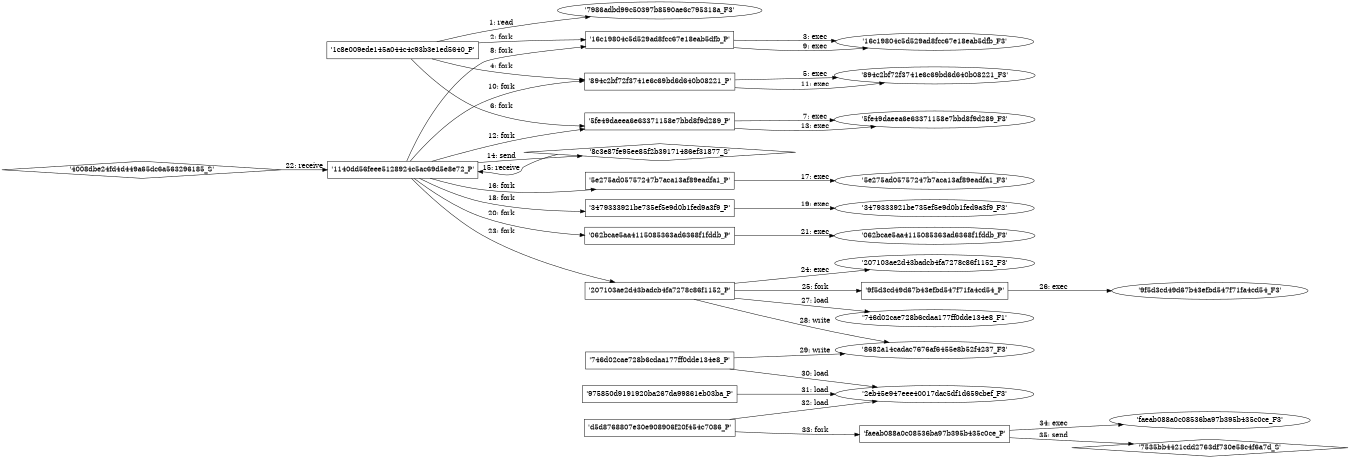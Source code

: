 digraph "D:\Learning\Paper\apt\基于CTI的攻击预警\Dataset\攻击图\ASGfromALLCTI\Unofficial Telegram App Secretly Loads Infinite Malicious Sites.dot" {
rankdir="LR"
size="9"
fixedsize="false"
splines="true"
nodesep=0.3
ranksep=0
fontsize=10
overlap="scalexy"
engine= "neato"
	"'7986adbd99c50397b8590ae6c795318a_F3'" [node_type=file shape=ellipse]
	"'1c8e009ede145a044c4c93b3e1ed5640_P'" [node_type=Process shape=box]
	"'1c8e009ede145a044c4c93b3e1ed5640_P'" -> "'7986adbd99c50397b8590ae6c795318a_F3'" [label="1: read"]
	"'1c8e009ede145a044c4c93b3e1ed5640_P'" [node_type=Process shape=box]
	"'16c19804c5d529ad8fcc67e18eab5dfb_P'" [node_type=Process shape=box]
	"'1c8e009ede145a044c4c93b3e1ed5640_P'" -> "'16c19804c5d529ad8fcc67e18eab5dfb_P'" [label="2: fork"]
	"'16c19804c5d529ad8fcc67e18eab5dfb_P'" [node_type=Process shape=box]
	"'16c19804c5d529ad8fcc67e18eab5dfb_F3'" [node_type=File shape=ellipse]
	"'16c19804c5d529ad8fcc67e18eab5dfb_P'" -> "'16c19804c5d529ad8fcc67e18eab5dfb_F3'" [label="3: exec"]
	"'1c8e009ede145a044c4c93b3e1ed5640_P'" [node_type=Process shape=box]
	"'894c2bf72f3741e6c69bd6d640b08221_P'" [node_type=Process shape=box]
	"'1c8e009ede145a044c4c93b3e1ed5640_P'" -> "'894c2bf72f3741e6c69bd6d640b08221_P'" [label="4: fork"]
	"'894c2bf72f3741e6c69bd6d640b08221_P'" [node_type=Process shape=box]
	"'894c2bf72f3741e6c69bd6d640b08221_F3'" [node_type=File shape=ellipse]
	"'894c2bf72f3741e6c69bd6d640b08221_P'" -> "'894c2bf72f3741e6c69bd6d640b08221_F3'" [label="5: exec"]
	"'1c8e009ede145a044c4c93b3e1ed5640_P'" [node_type=Process shape=box]
	"'5fe49daeea6e63371158e7bbd8f9d289_P'" [node_type=Process shape=box]
	"'1c8e009ede145a044c4c93b3e1ed5640_P'" -> "'5fe49daeea6e63371158e7bbd8f9d289_P'" [label="6: fork"]
	"'5fe49daeea6e63371158e7bbd8f9d289_P'" [node_type=Process shape=box]
	"'5fe49daeea6e63371158e7bbd8f9d289_F3'" [node_type=File shape=ellipse]
	"'5fe49daeea6e63371158e7bbd8f9d289_P'" -> "'5fe49daeea6e63371158e7bbd8f9d289_F3'" [label="7: exec"]
	"'1140dd56feee5128924c5ac69d5e8e72_P'" [node_type=Process shape=box]
	"'16c19804c5d529ad8fcc67e18eab5dfb_P'" [node_type=Process shape=box]
	"'1140dd56feee5128924c5ac69d5e8e72_P'" -> "'16c19804c5d529ad8fcc67e18eab5dfb_P'" [label="8: fork"]
	"'16c19804c5d529ad8fcc67e18eab5dfb_P'" [node_type=Process shape=box]
	"'16c19804c5d529ad8fcc67e18eab5dfb_F3'" [node_type=File shape=ellipse]
	"'16c19804c5d529ad8fcc67e18eab5dfb_P'" -> "'16c19804c5d529ad8fcc67e18eab5dfb_F3'" [label="9: exec"]
	"'1140dd56feee5128924c5ac69d5e8e72_P'" [node_type=Process shape=box]
	"'894c2bf72f3741e6c69bd6d640b08221_P'" [node_type=Process shape=box]
	"'1140dd56feee5128924c5ac69d5e8e72_P'" -> "'894c2bf72f3741e6c69bd6d640b08221_P'" [label="10: fork"]
	"'894c2bf72f3741e6c69bd6d640b08221_P'" [node_type=Process shape=box]
	"'894c2bf72f3741e6c69bd6d640b08221_F3'" [node_type=File shape=ellipse]
	"'894c2bf72f3741e6c69bd6d640b08221_P'" -> "'894c2bf72f3741e6c69bd6d640b08221_F3'" [label="11: exec"]
	"'1140dd56feee5128924c5ac69d5e8e72_P'" [node_type=Process shape=box]
	"'5fe49daeea6e63371158e7bbd8f9d289_P'" [node_type=Process shape=box]
	"'1140dd56feee5128924c5ac69d5e8e72_P'" -> "'5fe49daeea6e63371158e7bbd8f9d289_P'" [label="12: fork"]
	"'5fe49daeea6e63371158e7bbd8f9d289_P'" [node_type=Process shape=box]
	"'5fe49daeea6e63371158e7bbd8f9d289_F3'" [node_type=File shape=ellipse]
	"'5fe49daeea6e63371158e7bbd8f9d289_P'" -> "'5fe49daeea6e63371158e7bbd8f9d289_F3'" [label="13: exec"]
	"'8c3e87fe95ee85f2b39171486ef31877_S'" [node_type=Socket shape=diamond]
	"'1140dd56feee5128924c5ac69d5e8e72_P'" [node_type=Process shape=box]
	"'1140dd56feee5128924c5ac69d5e8e72_P'" -> "'8c3e87fe95ee85f2b39171486ef31877_S'" [label="14: send"]
	"'8c3e87fe95ee85f2b39171486ef31877_S'" -> "'1140dd56feee5128924c5ac69d5e8e72_P'" [label="15: receive"]
	"'1140dd56feee5128924c5ac69d5e8e72_P'" [node_type=Process shape=box]
	"'5e275ad05757247b7aca13af89eadfa1_P'" [node_type=Process shape=box]
	"'1140dd56feee5128924c5ac69d5e8e72_P'" -> "'5e275ad05757247b7aca13af89eadfa1_P'" [label="16: fork"]
	"'5e275ad05757247b7aca13af89eadfa1_P'" [node_type=Process shape=box]
	"'5e275ad05757247b7aca13af89eadfa1_F3'" [node_type=File shape=ellipse]
	"'5e275ad05757247b7aca13af89eadfa1_P'" -> "'5e275ad05757247b7aca13af89eadfa1_F3'" [label="17: exec"]
	"'1140dd56feee5128924c5ac69d5e8e72_P'" [node_type=Process shape=box]
	"'3479333921be735ef5e9d0b1fed9a3f9_P'" [node_type=Process shape=box]
	"'1140dd56feee5128924c5ac69d5e8e72_P'" -> "'3479333921be735ef5e9d0b1fed9a3f9_P'" [label="18: fork"]
	"'3479333921be735ef5e9d0b1fed9a3f9_P'" [node_type=Process shape=box]
	"'3479333921be735ef5e9d0b1fed9a3f9_F3'" [node_type=File shape=ellipse]
	"'3479333921be735ef5e9d0b1fed9a3f9_P'" -> "'3479333921be735ef5e9d0b1fed9a3f9_F3'" [label="19: exec"]
	"'1140dd56feee5128924c5ac69d5e8e72_P'" [node_type=Process shape=box]
	"'062bcae5aa4115085363ad6368f1fddb_P'" [node_type=Process shape=box]
	"'1140dd56feee5128924c5ac69d5e8e72_P'" -> "'062bcae5aa4115085363ad6368f1fddb_P'" [label="20: fork"]
	"'062bcae5aa4115085363ad6368f1fddb_P'" [node_type=Process shape=box]
	"'062bcae5aa4115085363ad6368f1fddb_F3'" [node_type=File shape=ellipse]
	"'062bcae5aa4115085363ad6368f1fddb_P'" -> "'062bcae5aa4115085363ad6368f1fddb_F3'" [label="21: exec"]
	"'1140dd56feee5128924c5ac69d5e8e72_P'" [node_type=Process shape=box]
	"'4008dbe24fd4d449a65dc6a563296185_S'" [node_type=Socket shape=diamond]
	"'4008dbe24fd4d449a65dc6a563296185_S'" -> "'1140dd56feee5128924c5ac69d5e8e72_P'" [label="22: receive"]
	"'1140dd56feee5128924c5ac69d5e8e72_P'" [node_type=Process shape=box]
	"'207103ae2d43badcb4fa7278c86f1152_P'" [node_type=Process shape=box]
	"'1140dd56feee5128924c5ac69d5e8e72_P'" -> "'207103ae2d43badcb4fa7278c86f1152_P'" [label="23: fork"]
	"'207103ae2d43badcb4fa7278c86f1152_P'" [node_type=Process shape=box]
	"'207103ae2d43badcb4fa7278c86f1152_F3'" [node_type=File shape=ellipse]
	"'207103ae2d43badcb4fa7278c86f1152_P'" -> "'207103ae2d43badcb4fa7278c86f1152_F3'" [label="24: exec"]
	"'207103ae2d43badcb4fa7278c86f1152_P'" [node_type=Process shape=box]
	"'9f5d3cd49d67b43efbd547f71fa4cd54_P'" [node_type=Process shape=box]
	"'207103ae2d43badcb4fa7278c86f1152_P'" -> "'9f5d3cd49d67b43efbd547f71fa4cd54_P'" [label="25: fork"]
	"'9f5d3cd49d67b43efbd547f71fa4cd54_P'" [node_type=Process shape=box]
	"'9f5d3cd49d67b43efbd547f71fa4cd54_F3'" [node_type=File shape=ellipse]
	"'9f5d3cd49d67b43efbd547f71fa4cd54_P'" -> "'9f5d3cd49d67b43efbd547f71fa4cd54_F3'" [label="26: exec"]
	"'746d02cae728b6cdaa177ff0dde134e8_F1'" [node_type=file shape=ellipse]
	"'207103ae2d43badcb4fa7278c86f1152_P'" [node_type=Process shape=box]
	"'207103ae2d43badcb4fa7278c86f1152_P'" -> "'746d02cae728b6cdaa177ff0dde134e8_F1'" [label="27: load"]
	"'8682a14cadac7676af6455e8b52f4237_F3'" [node_type=file shape=ellipse]
	"'207103ae2d43badcb4fa7278c86f1152_P'" [node_type=Process shape=box]
	"'207103ae2d43badcb4fa7278c86f1152_P'" -> "'8682a14cadac7676af6455e8b52f4237_F3'" [label="28: write"]
	"'8682a14cadac7676af6455e8b52f4237_F3'" [node_type=file shape=ellipse]
	"'746d02cae728b6cdaa177ff0dde134e8_P'" [node_type=Process shape=box]
	"'746d02cae728b6cdaa177ff0dde134e8_P'" -> "'8682a14cadac7676af6455e8b52f4237_F3'" [label="29: write"]
	"'2eb45e947eee40017dac5df1d659cbef_F3'" [node_type=file shape=ellipse]
	"'746d02cae728b6cdaa177ff0dde134e8_P'" [node_type=Process shape=box]
	"'746d02cae728b6cdaa177ff0dde134e8_P'" -> "'2eb45e947eee40017dac5df1d659cbef_F3'" [label="30: load"]
	"'2eb45e947eee40017dac5df1d659cbef_F3'" [node_type=file shape=ellipse]
	"'975850d9191920ba267da99861eb03ba_P'" [node_type=Process shape=box]
	"'975850d9191920ba267da99861eb03ba_P'" -> "'2eb45e947eee40017dac5df1d659cbef_F3'" [label="31: load"]
	"'2eb45e947eee40017dac5df1d659cbef_F3'" [node_type=file shape=ellipse]
	"'d5d8768807e30e908906f20f454c7086_P'" [node_type=Process shape=box]
	"'d5d8768807e30e908906f20f454c7086_P'" -> "'2eb45e947eee40017dac5df1d659cbef_F3'" [label="32: load"]
	"'d5d8768807e30e908906f20f454c7086_P'" [node_type=Process shape=box]
	"'faeab088a0c08536ba97b395b435c0ce_P'" [node_type=Process shape=box]
	"'d5d8768807e30e908906f20f454c7086_P'" -> "'faeab088a0c08536ba97b395b435c0ce_P'" [label="33: fork"]
	"'faeab088a0c08536ba97b395b435c0ce_P'" [node_type=Process shape=box]
	"'faeab088a0c08536ba97b395b435c0ce_F3'" [node_type=File shape=ellipse]
	"'faeab088a0c08536ba97b395b435c0ce_P'" -> "'faeab088a0c08536ba97b395b435c0ce_F3'" [label="34: exec"]
	"'7535bb4421cdd2763df730e58c4f6a7d_S'" [node_type=Socket shape=diamond]
	"'faeab088a0c08536ba97b395b435c0ce_P'" [node_type=Process shape=box]
	"'faeab088a0c08536ba97b395b435c0ce_P'" -> "'7535bb4421cdd2763df730e58c4f6a7d_S'" [label="35: send"]
}
